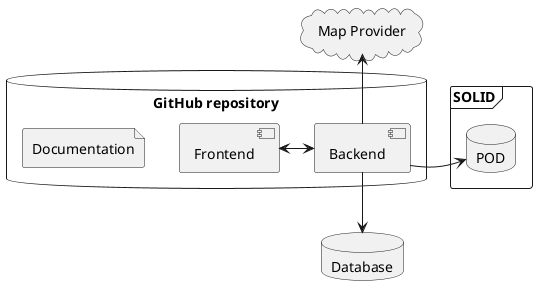 @startuml
' Technical Context Diagram v1.0
skinparam actorStyle awesome
'-----------------------
'Definition of actors
'-----------------------

database GitHubRepo as "GitHub repository" {
    component Frontend
    component Backend
    file Documentation
}
cloud MapService as "Map Provider"
database Database
frame SOLID {
    database POD
}

'-----------------------
'Definition of relations
'-----------------------
Backend -> POD
Backend -u-> MapService
Backend -d-> Database
Frontend <-> Backend
@enduml